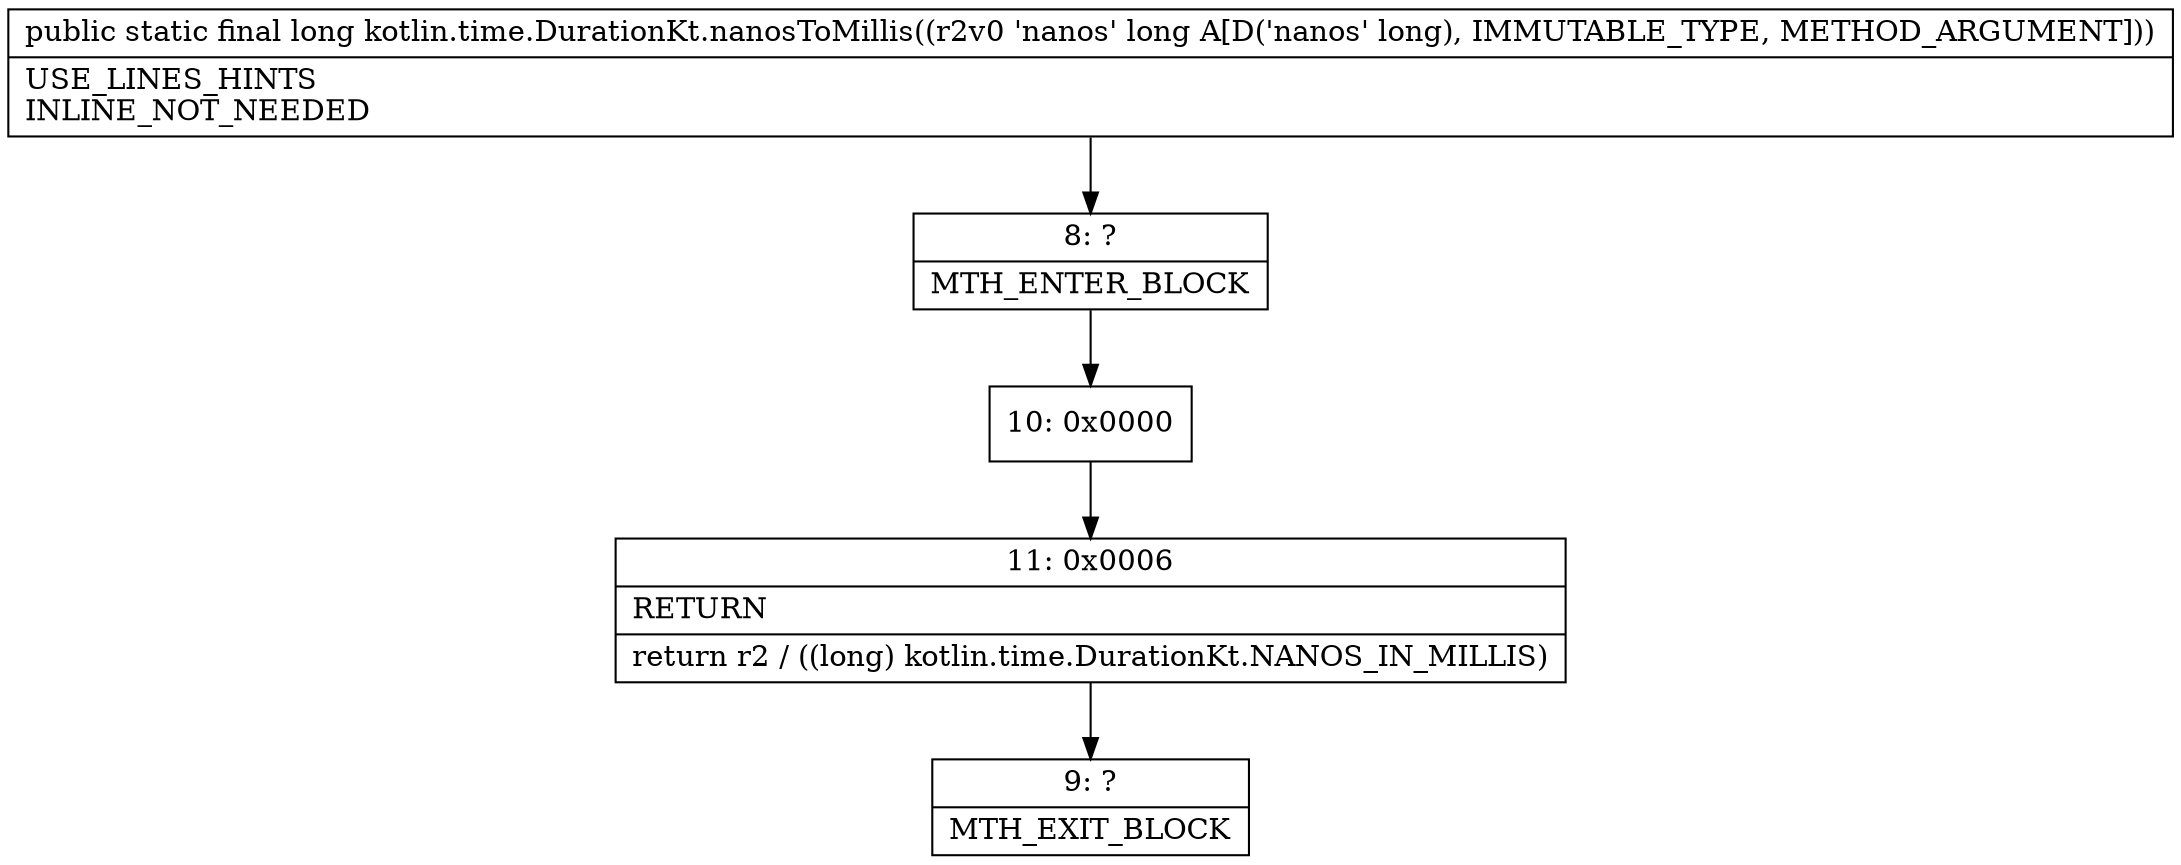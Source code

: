 digraph "CFG forkotlin.time.DurationKt.nanosToMillis(J)J" {
Node_8 [shape=record,label="{8\:\ ?|MTH_ENTER_BLOCK\l}"];
Node_10 [shape=record,label="{10\:\ 0x0000}"];
Node_11 [shape=record,label="{11\:\ 0x0006|RETURN\l|return r2 \/ ((long) kotlin.time.DurationKt.NANOS_IN_MILLIS)\l}"];
Node_9 [shape=record,label="{9\:\ ?|MTH_EXIT_BLOCK\l}"];
MethodNode[shape=record,label="{public static final long kotlin.time.DurationKt.nanosToMillis((r2v0 'nanos' long A[D('nanos' long), IMMUTABLE_TYPE, METHOD_ARGUMENT]))  | USE_LINES_HINTS\lINLINE_NOT_NEEDED\l}"];
MethodNode -> Node_8;Node_8 -> Node_10;
Node_10 -> Node_11;
Node_11 -> Node_9;
}

